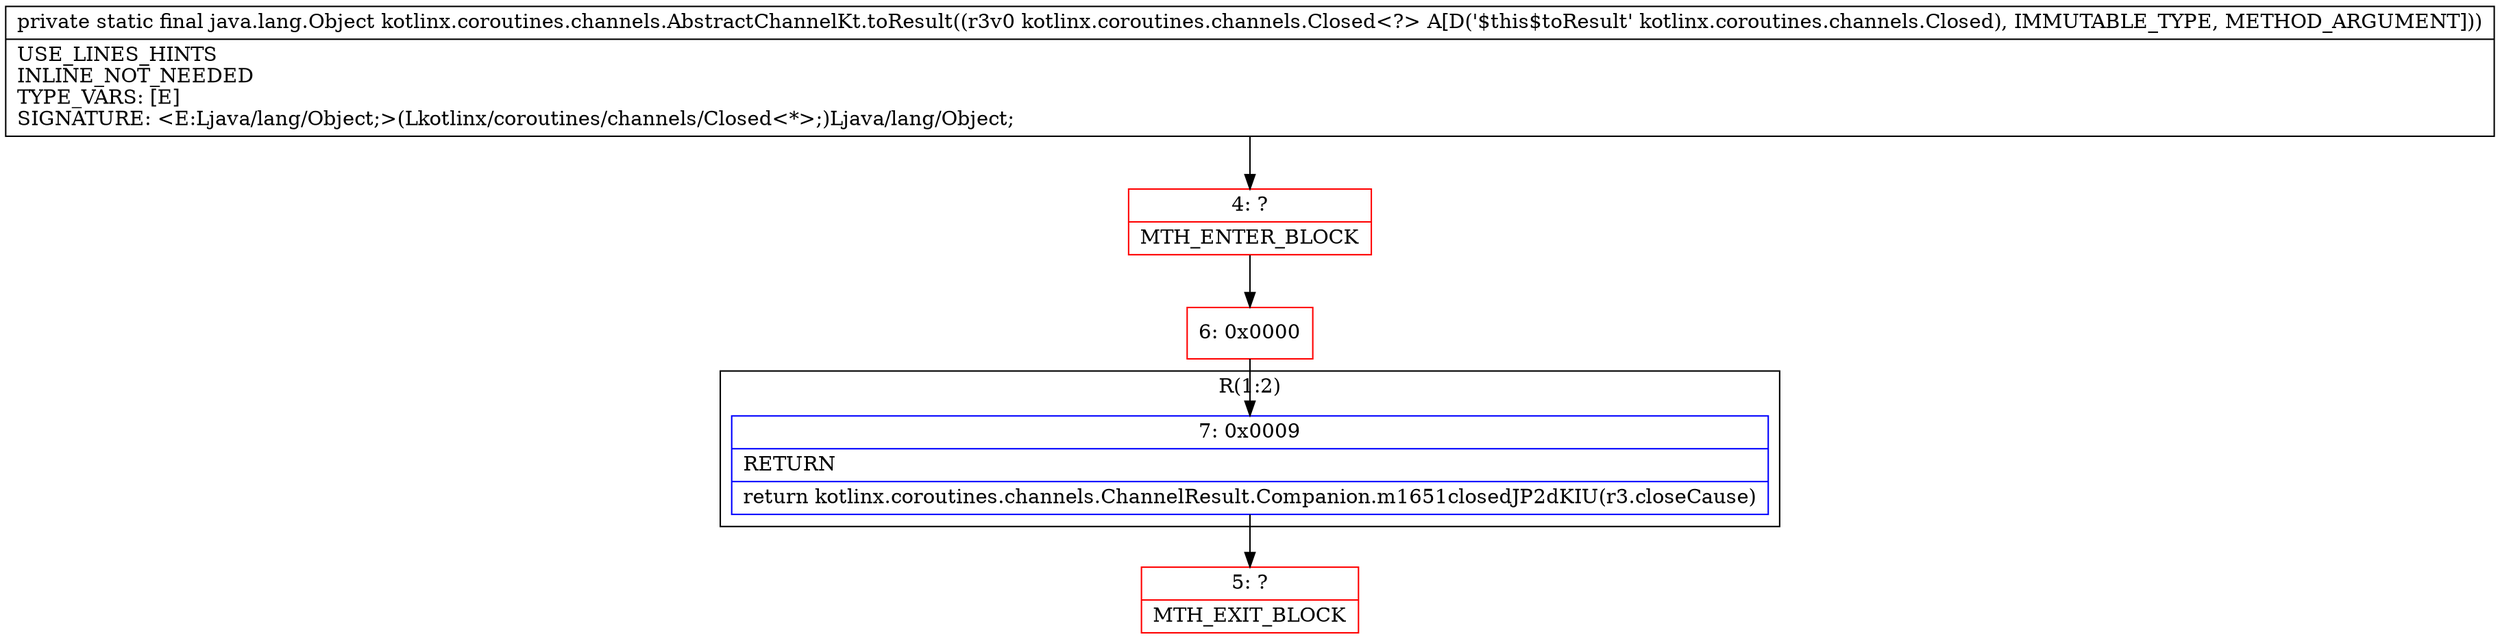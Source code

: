 digraph "CFG forkotlinx.coroutines.channels.AbstractChannelKt.toResult(Lkotlinx\/coroutines\/channels\/Closed;)Ljava\/lang\/Object;" {
subgraph cluster_Region_1216720284 {
label = "R(1:2)";
node [shape=record,color=blue];
Node_7 [shape=record,label="{7\:\ 0x0009|RETURN\l|return kotlinx.coroutines.channels.ChannelResult.Companion.m1651closedJP2dKIU(r3.closeCause)\l}"];
}
Node_4 [shape=record,color=red,label="{4\:\ ?|MTH_ENTER_BLOCK\l}"];
Node_6 [shape=record,color=red,label="{6\:\ 0x0000}"];
Node_5 [shape=record,color=red,label="{5\:\ ?|MTH_EXIT_BLOCK\l}"];
MethodNode[shape=record,label="{private static final java.lang.Object kotlinx.coroutines.channels.AbstractChannelKt.toResult((r3v0 kotlinx.coroutines.channels.Closed\<?\> A[D('$this$toResult' kotlinx.coroutines.channels.Closed), IMMUTABLE_TYPE, METHOD_ARGUMENT]))  | USE_LINES_HINTS\lINLINE_NOT_NEEDED\lTYPE_VARS: [E]\lSIGNATURE: \<E:Ljava\/lang\/Object;\>(Lkotlinx\/coroutines\/channels\/Closed\<*\>;)Ljava\/lang\/Object;\l}"];
MethodNode -> Node_4;Node_7 -> Node_5;
Node_4 -> Node_6;
Node_6 -> Node_7;
}

